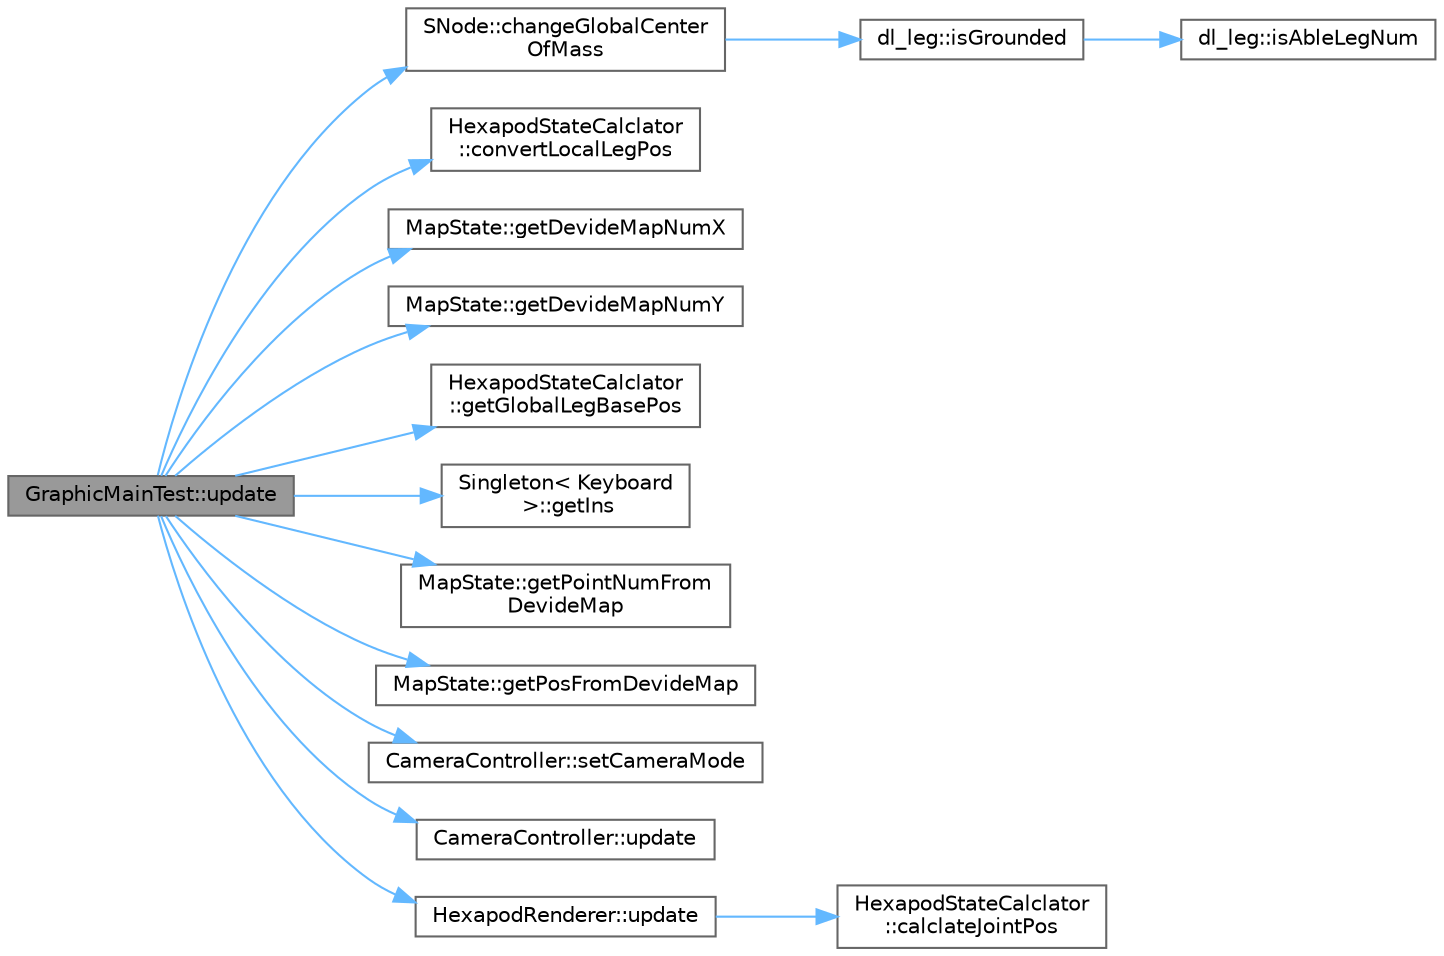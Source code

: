 digraph "GraphicMainTest::update"
{
 // LATEX_PDF_SIZE
  bgcolor="transparent";
  edge [fontname=Helvetica,fontsize=10,labelfontname=Helvetica,labelfontsize=10];
  node [fontname=Helvetica,fontsize=10,shape=box,height=0.2,width=0.4];
  rankdir="LR";
  Node1 [id="Node000001",label="GraphicMainTest::update",height=0.2,width=0.4,color="gray40", fillcolor="grey60", style="filled", fontcolor="black",tooltip="描画画面の更新を行う．純粋仮想関数のため，継承先では必ずoverrideする必要がある．"];
  Node1 -> Node2 [id="edge1_Node000001_Node000002",color="steelblue1",style="solid",tooltip=" "];
  Node2 [id="Node000002",label="SNode::changeGlobalCenter\lOfMass",height=0.2,width=0.4,color="grey40", fillcolor="white", style="filled",URL="$struct_s_node.html#a618c4b3bb706cf833e2355e3145fdc51",tooltip="重心位置を変更する関数．"];
  Node2 -> Node3 [id="edge2_Node000002_Node000003",color="steelblue1",style="solid",tooltip=" "];
  Node3 [id="Node000003",label="dl_leg::isGrounded",height=0.2,width=0.4,color="grey40", fillcolor="white", style="filled",URL="$namespacedl__leg.html#ad9c7dd2eccb0f1660b81a56b17b889c3",tooltip="脚番号_leg_num 0 〜 5 に応じて，その脚が接地しているかを調べる． 脚は右前脚を0番として，時計回りに0,1,2,3,4,5となる．左前足が5番．"];
  Node3 -> Node4 [id="edge3_Node000003_Node000004",color="steelblue1",style="solid",tooltip=" "];
  Node4 [id="Node000004",label="dl_leg::isAbleLegNum",height=0.2,width=0.4,color="grey40", fillcolor="white", style="filled",URL="$namespacedl__leg.html#ab2ec160a0610763bdbc702363c0c6267",tooltip="脚を表す番号は，右前脚を 0 として， 0 〜 5 の範囲．その範囲外ならばfalseを返す．"];
  Node1 -> Node5 [id="edge4_Node000001_Node000005",color="steelblue1",style="solid",tooltip=" "];
  Node5 [id="Node000005",label="HexapodStateCalclator\l::convertLocalLegPos",height=0.2,width=0.4,color="grey40", fillcolor="white", style="filled",URL="$class_hexapod_state_calclator.html#aeec87882422f0d2006aabfdde446267d",tooltip="第2引数の座標を現在の重心座標と回転から，脚の付け根を原点としたローカル座標に変換する．"];
  Node1 -> Node6 [id="edge5_Node000001_Node000006",color="steelblue1",style="solid",tooltip=" "];
  Node6 [id="Node000006",label="MapState::getDevideMapNumX",height=0.2,width=0.4,color="grey40", fillcolor="white", style="filled",URL="$class_map_state.html#aa774afefe0a0cbf9a7bf2f8633ea65a6",tooltip="グローバルのx座標の値から，m_devide_mapのどこをさしているか計算して返す．   範囲外の値を指定した場合は，0またはマップの端の座標を返す．"];
  Node1 -> Node7 [id="edge6_Node000001_Node000007",color="steelblue1",style="solid",tooltip=" "];
  Node7 [id="Node000007",label="MapState::getDevideMapNumY",height=0.2,width=0.4,color="grey40", fillcolor="white", style="filled",URL="$class_map_state.html#af032d022391628b0bcc6185ad02938aa",tooltip="グローバルのy座標の値から，m_devide_mapのどこをさしているか計算して返す．   範囲外の値を指定した場合は，0またはマップの端の座標を返す．"];
  Node1 -> Node8 [id="edge7_Node000001_Node000008",color="steelblue1",style="solid",tooltip=" "];
  Node8 [id="Node000008",label="HexapodStateCalclator\l::getGlobalLegBasePos",height=0.2,width=0.4,color="grey40", fillcolor="white", style="filled",URL="$class_hexapod_state_calclator.html#a6929ec7484c6d43815c4b88ba6ab7024",tooltip="脚位置は離散化されて制御されるが，その時の4の位置をグローバル座標で出力する．"];
  Node1 -> Node9 [id="edge8_Node000001_Node000009",color="steelblue1",style="solid",tooltip=" "];
  Node9 [id="Node000009",label="Singleton\< Keyboard\l \>::getIns",height=0.2,width=0.4,color="grey40", fillcolor="white", style="filled",URL="$class_singleton.html#a770513deea79541075e950e16d84c69a",tooltip="インスタンスを取得する． このクラスを継承したクラスは クラス名::getIns()-> の形式でメンバ関数を呼び出す．"];
  Node1 -> Node10 [id="edge9_Node000001_Node000010",color="steelblue1",style="solid",tooltip=" "];
  Node10 [id="Node000010",label="MapState::getPointNumFrom\lDevideMap",height=0.2,width=0.4,color="grey40", fillcolor="white", style="filled",URL="$class_map_state.html#afc4b1ab9248eb27e060296491ca898d7",tooltip="長方形状に切り分けられたマップから，脚設置可能点の数を取得する．   範囲外の値を指定した場合は，0を返す．"];
  Node1 -> Node11 [id="edge10_Node000001_Node000011",color="steelblue1",style="solid",tooltip=" "];
  Node11 [id="Node000011",label="MapState::getPosFromDevideMap",height=0.2,width=0.4,color="grey40", fillcolor="white", style="filled",URL="$class_map_state.html#abf19724d4f5f7f8f570cefb5f4f747a3",tooltip="長方形状に切り分けられたマップから，脚設置可能点の実際の座標を取得する．   範囲外の値を指定した場合は，(0,0,0)を返す．"];
  Node1 -> Node12 [id="edge11_Node000001_Node000012",color="steelblue1",style="solid",tooltip=" "];
  Node12 [id="Node000012",label="CameraController::setCameraMode",height=0.2,width=0.4,color="grey40", fillcolor="white", style="filled",URL="$class_camera_controller.html#adb30190f4a720ec1039b2992c4210e7e",tooltip="カメラのモードをセットする．"];
  Node1 -> Node13 [id="edge12_Node000001_Node000013",color="steelblue1",style="solid",tooltip=" "];
  Node13 [id="Node000013",label="CameraController::update",height=0.2,width=0.4,color="grey40", fillcolor="white", style="filled",URL="$class_camera_controller.html#a98b0e77fc306636462fad5db5005a1af",tooltip="カメラの位置などの更新を行う．毎フレーム実行すること．"];
  Node1 -> Node14 [id="edge13_Node000001_Node000014",color="steelblue1",style="solid",tooltip=" "];
  Node14 [id="Node000014",label="HexapodRenderer::update",height=0.2,width=0.4,color="grey40", fillcolor="white", style="filled",URL="$class_hexapod_renderer.html#ad2973f80965df8a61bc5edf8e1b144cc",tooltip="ロボットの状態を更新する．"];
  Node14 -> Node15 [id="edge14_Node000014_Node000015",color="steelblue1",style="solid",tooltip=" "];
  Node15 [id="Node000015",label="HexapodStateCalclator\l::calclateJointPos",height=0.2,width=0.4,color="grey40", fillcolor="white", style="filled",URL="$class_hexapod_state_calclator.html#ab7061397f796eec14959072beee21526",tooltip="ノードの情報は現在の脚位置と重心位置しか持たないので，ジョイントがどこにあるかが分からない．よってこの関数で計算する．  三角関数を多く使用するので，計算量が多い．"];
}
